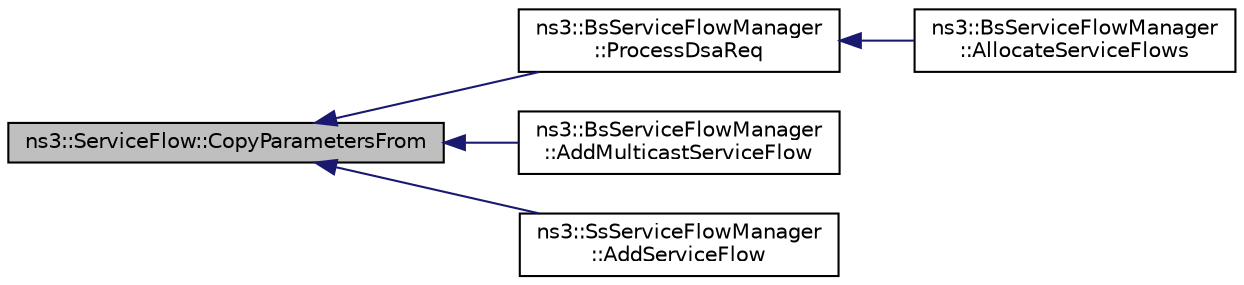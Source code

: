 digraph "ns3::ServiceFlow::CopyParametersFrom"
{
  edge [fontname="Helvetica",fontsize="10",labelfontname="Helvetica",labelfontsize="10"];
  node [fontname="Helvetica",fontsize="10",shape=record];
  rankdir="LR";
  Node1 [label="ns3::ServiceFlow::CopyParametersFrom",height=0.2,width=0.4,color="black", fillcolor="grey75", style="filled", fontcolor="black"];
  Node1 -> Node2 [dir="back",color="midnightblue",fontsize="10",style="solid"];
  Node2 [label="ns3::BsServiceFlowManager\l::ProcessDsaReq",height=0.2,width=0.4,color="black", fillcolor="white", style="filled",URL="$d5/d5e/classns3_1_1BsServiceFlowManager.html#afba823b624d516de570c0c7a6312de2b",tooltip="process a DSA-Req message "];
  Node2 -> Node3 [dir="back",color="midnightblue",fontsize="10",style="solid"];
  Node3 [label="ns3::BsServiceFlowManager\l::AllocateServiceFlows",height=0.2,width=0.4,color="black", fillcolor="white", style="filled",URL="$d5/d5e/classns3_1_1BsServiceFlowManager.html#a2c9d6e3696af0e9bc15bcbe4089ab489",tooltip="allocate service flows "];
  Node1 -> Node4 [dir="back",color="midnightblue",fontsize="10",style="solid"];
  Node4 [label="ns3::BsServiceFlowManager\l::AddMulticastServiceFlow",height=0.2,width=0.4,color="black", fillcolor="white", style="filled",URL="$d5/d5e/classns3_1_1BsServiceFlowManager.html#a608f17a9cc0c559ed3f47c8947c95659",tooltip="add a multicast service flow "];
  Node1 -> Node5 [dir="back",color="midnightblue",fontsize="10",style="solid"];
  Node5 [label="ns3::SsServiceFlowManager\l::AddServiceFlow",height=0.2,width=0.4,color="black", fillcolor="white", style="filled",URL="$d4/dc3/classns3_1_1SsServiceFlowManager.html#a9d2bbc3e2754f80cc80e2febef1e3a2b",tooltip="add a service flow to the list "];
}
